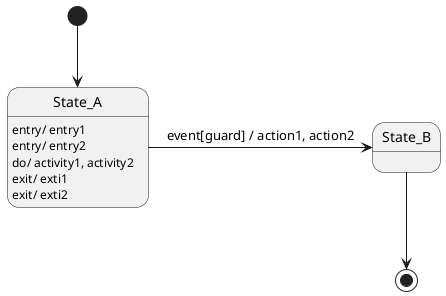 @startuml "FSM Keywords"

[*] --> State_A
State_A -> State_B: event[guard] / action1, action2
State_A: entry/ entry1
State_A: entry/ entry2
State_A: do/ activity1, activity2
State_A: exit/ exti1
State_A: exit/ exti2
State_B --> [*]

@enduml
